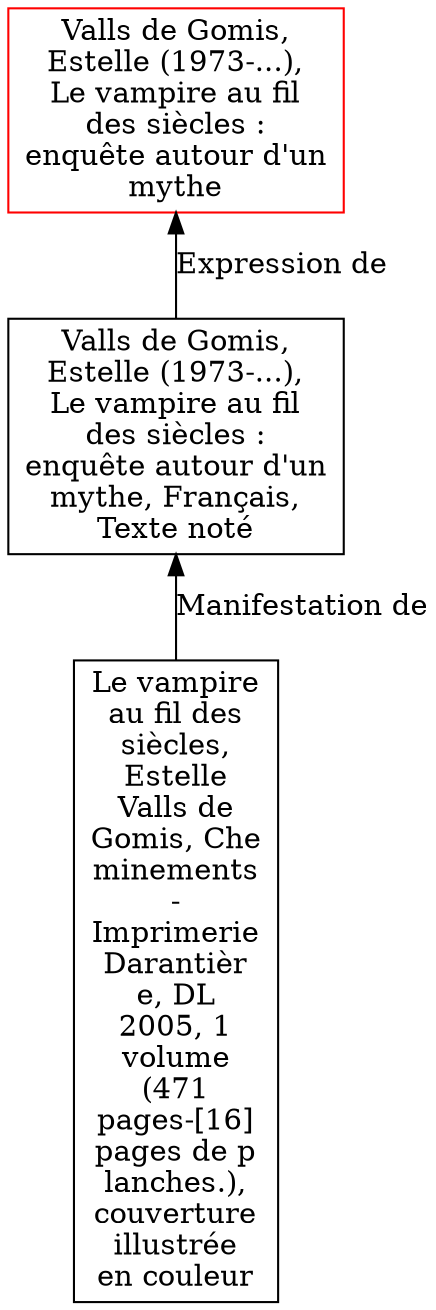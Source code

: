 // Notice UMLRM0087
digraph UMLRM0087 {
	node [align=left shape=rect]
	size="20,20"
	rankdir=BT
	UMLRM0087 [label="Valls de Gomis,
Estelle (1973-...),
Le vampire au fil
des siècles :
enquête autour d'un
mythe" color=red]
	UMLRM0088 [label="Valls de Gomis,
Estelle (1973-...),
Le vampire au fil
des siècles :
enquête autour d'un
mythe, Français,
Texte noté"]
	UMLRM0088 -> UMLRM0087 [label="Expression de"]
	UMLRM0089 [label="Le vampire
au fil des
siècles,
Estelle
Valls de
Gomis, Che
minements
-
Imprimerie
Darantièr
e, DL
2005, 1
volume
(471
pages-[16]
pages de p
lanches.),
couverture
illustrée
en couleur"]
	UMLRM0089 -> UMLRM0088 [label="Manifestation de"]
}
